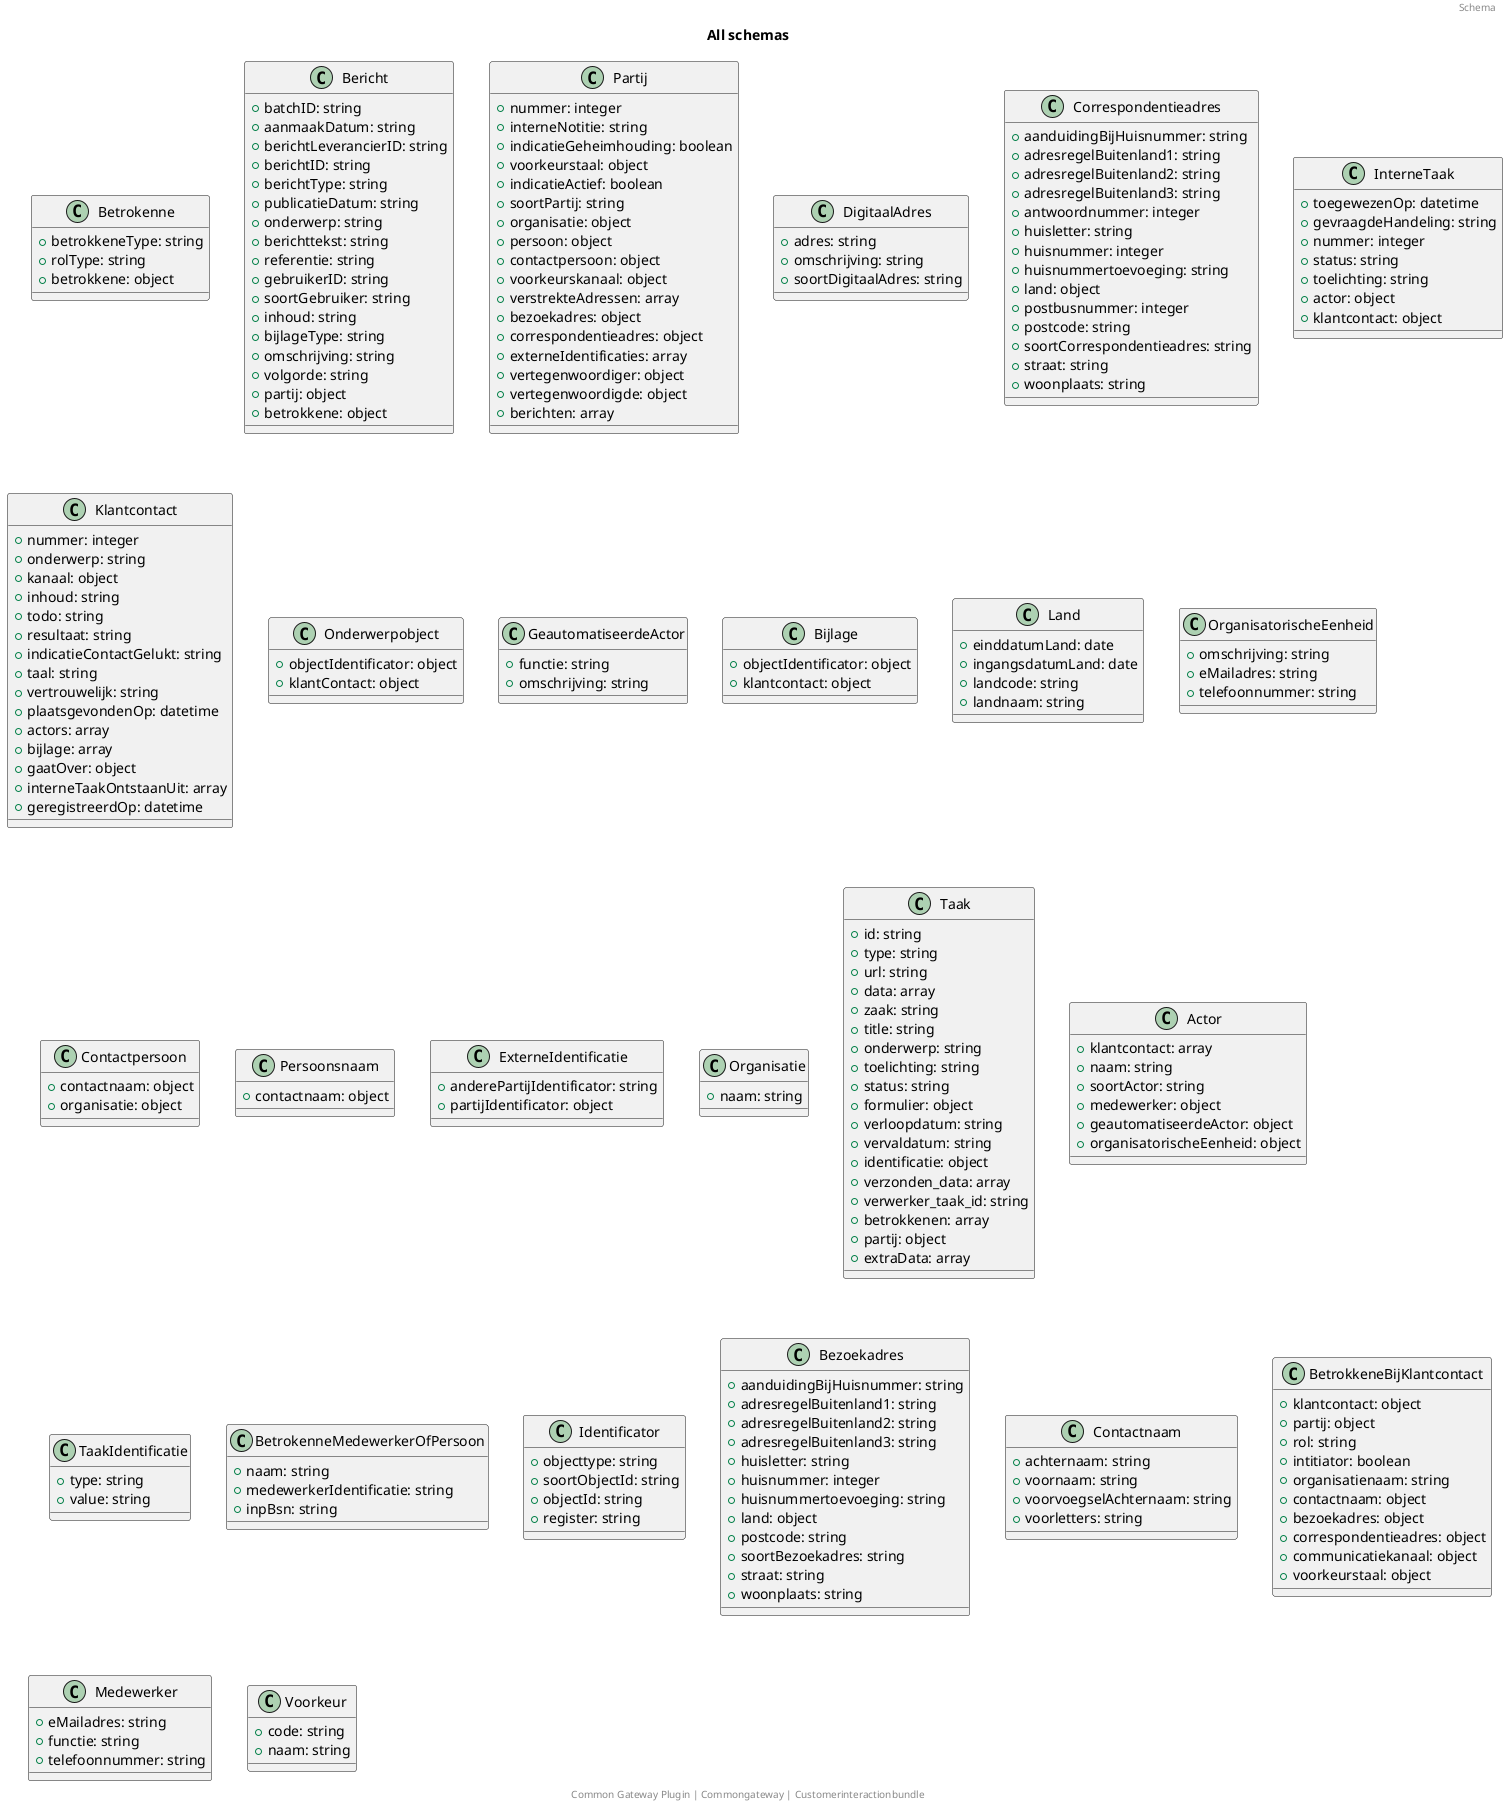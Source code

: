@startuml
title: All schemas
footer: Common Gateway Plugin | Commongateway | Customerinteractionbundle 
header: Schema
class Betrokenne {
  + betrokkeneType: string
  + rolType: string
  + betrokkene: object
}
class Bericht {
  + batchID: string
  + aanmaakDatum: string
  + berichtLeverancierID: string
  + berichtID: string
  + berichtType: string
  + publicatieDatum: string
  + onderwerp: string
  + berichttekst: string
  + referentie: string
  + gebruikerID: string
  + soortGebruiker: string
  + inhoud: string
  + bijlageType: string
  + omschrijving: string
  + volgorde: string
  + partij: object
  + betrokkene: object
}
class Partij {
  + nummer: integer
  + interneNotitie: string
  + indicatieGeheimhouding: boolean
  + voorkeurstaal: object
  + indicatieActief: boolean
  + soortPartij: string
  + organisatie: object
  + persoon: object
  + contactpersoon: object
  + voorkeurskanaal: object
  + verstrekteAdressen: array
  + bezoekadres: object
  + correspondentieadres: object
  + externeIdentificaties: array
  + vertegenwoordiger: object
  + vertegenwoordigde: object
  + berichten: array
}
class DigitaalAdres {
  + adres: string
  + omschrijving: string
  + soortDigitaalAdres: string
}
class Correspondentieadres {
  + aanduidingBijHuisnummer: string
  + adresregelBuitenland1: string
  + adresregelBuitenland2: string
  + adresregelBuitenland3: string
  + antwoordnummer: integer
  + huisletter: string
  + huisnummer: integer
  + huisnummertoevoeging: string
  + land: object
  + postbusnummer: integer
  + postcode: string
  + soortCorrespondentieadres: string
  + straat: string
  + woonplaats: string
}
class InterneTaak {
  + toegewezenOp: datetime
  + gevraagdeHandeling: string
  + nummer: integer
  + status: string
  + toelichting: string
  + actor: object
  + klantcontact: object
}
class Klantcontact {
  + nummer: integer
  + onderwerp: string
  + kanaal: object
  + inhoud: string
  + todo: string
  + resultaat: string
  + indicatieContactGelukt: string
  + taal: string
  + vertrouwelijk: string
  + plaatsgevondenOp: datetime
  + actors: array
  + bijlage: array
  + gaatOver: object
  + interneTaakOntstaanUit: array
  + geregistreerdOp: datetime
}
class Onderwerpobject {
  + objectIdentificator: object
  + klantContact: object
}
class GeautomatiseerdeActor {
  + functie: string
  + omschrijving: string
}
class Bijlage {
  + objectIdentificator: object
  + klantcontact: object
}
class Land {
  + einddatumLand: date
  + ingangsdatumLand: date
  + landcode: string
  + landnaam: string
}
class OrganisatorischeEenheid {
  + omschrijving: string
  + eMailadres: string
  + telefoonnummer: string
}
class Contactpersoon {
  + contactnaam: object
  + organisatie: object
}
class Persoonsnaam {
  + contactnaam: object
}
class ExterneIdentificatie {
  + anderePartijIdentificator: string
  + partijIdentificator: object
}
class Organisatie {
  + naam: string
}
class Taak {
  + id: string
  + type: string
  + url: string
  + data: array
  + zaak: string
  + title: string
  + onderwerp: string
  + toelichting: string
  + status: string
  + formulier: object
  + verloopdatum: string
  + vervaldatum: string
  + identificatie: object
  + verzonden_data: array
  + verwerker_taak_id: string
  + betrokkenen: array
  + partij: object
  + extraData: array
}
class Actor {
  + klantcontact: array
  + naam: string
  + soortActor: string
  + medewerker: object
  + geautomatiseerdeActor: object
  + organisatorischeEenheid: object
}
class TaakIdentificatie {
  + type: string
  + value: string
}
class BetrokenneMedewerkerOfPersoon {
  + naam: string
  + medewerkerIdentificatie: string
  + inpBsn: string
}
class Identificator {
  + objecttype: string
  + soortObjectId: string
  + objectId: string
  + register: string
}
class Bezoekadres {
  + aanduidingBijHuisnummer: string
  + adresregelBuitenland1: string
  + adresregelBuitenland2: string
  + adresregelBuitenland3: string
  + huisletter: string
  + huisnummer: integer
  + huisnummertoevoeging: string
  + land: object
  + postcode: string
  + soortBezoekadres: string
  + straat: string
  + woonplaats: string
}
class Contactnaam {
  + achternaam: string
  + voornaam: string
  + voorvoegselAchternaam: string
  + voorletters: string
}
class BetrokkeneBijKlantcontact {
  + klantcontact: object
  + partij: object
  + rol: string
  + intitiator: boolean
  + organisatienaam: string
  + contactnaam: object
  + bezoekadres: object
  + correspondentieadres: object
  + communicatiekanaal: object
  + voorkeurstaal: object
}
class Medewerker {
  + eMailadres: string
  + functie: string
  + telefoonnummer: string
}
class Voorkeur {
  + code: string
  + naam: string
}
@enduml
